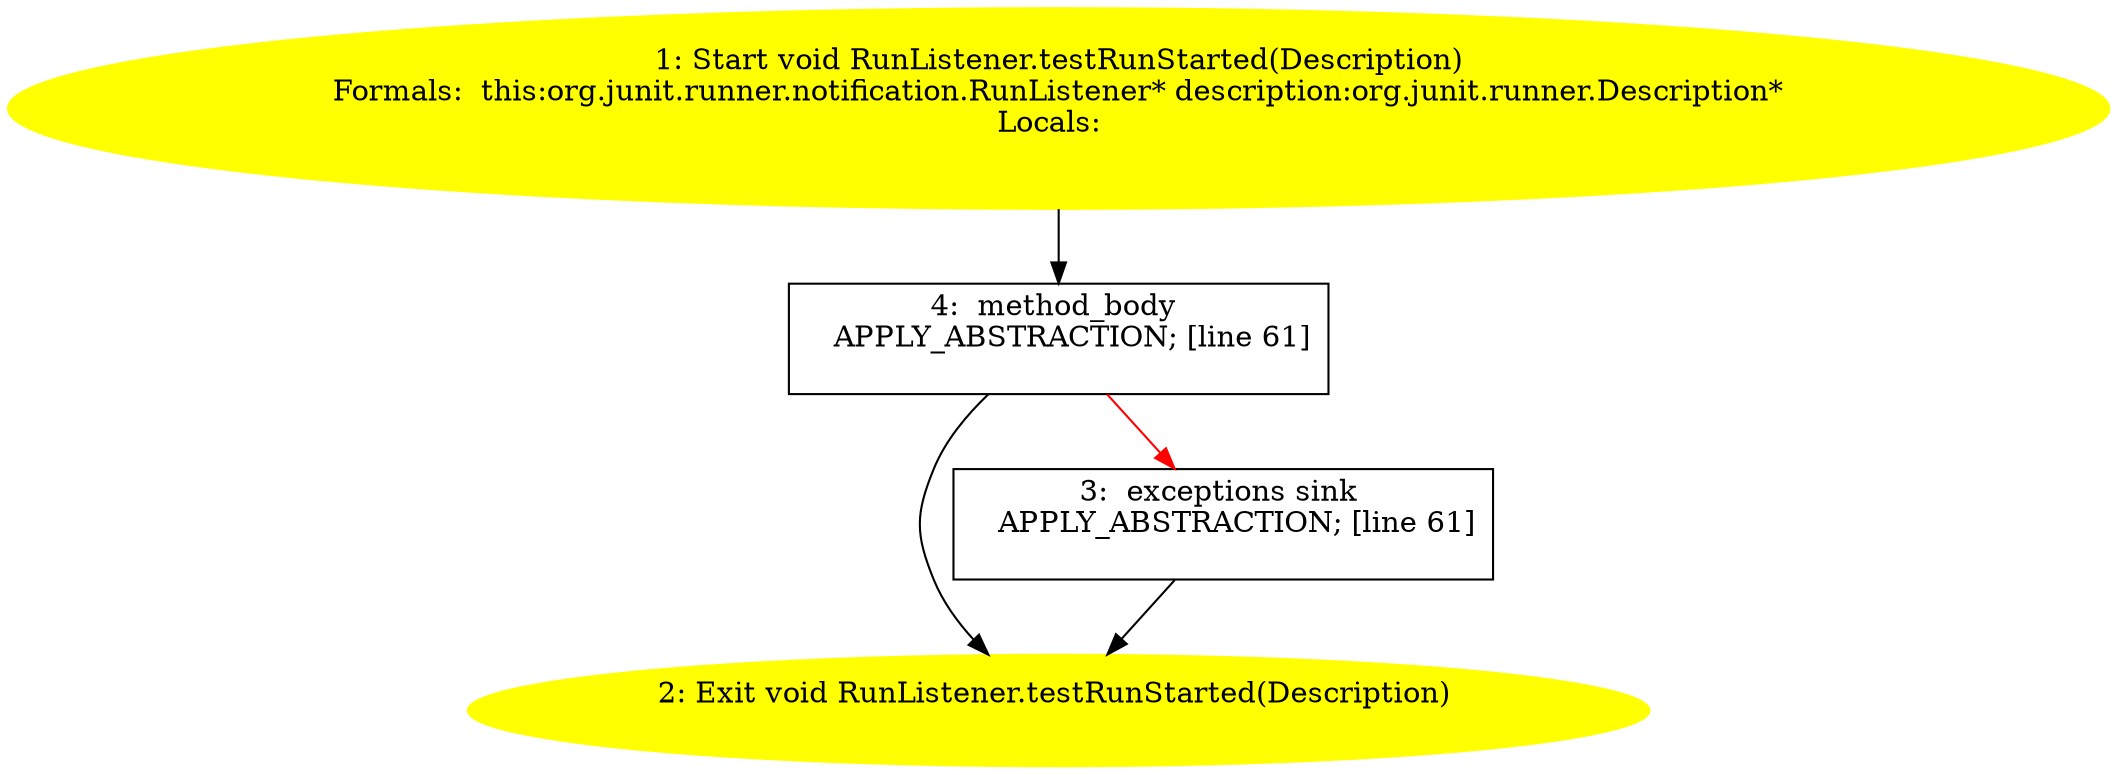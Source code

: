 /* @generated */
digraph cfg {
"org.junit.runner.notification.RunListener.testRunStarted(org.junit.runner.Description):void.4a6fcfa5d7bfbdbb5cf20d06f9c793ca_1" [label="1: Start void RunListener.testRunStarted(Description)\nFormals:  this:org.junit.runner.notification.RunListener* description:org.junit.runner.Description*\nLocals:  \n  " color=yellow style=filled]
	

	 "org.junit.runner.notification.RunListener.testRunStarted(org.junit.runner.Description):void.4a6fcfa5d7bfbdbb5cf20d06f9c793ca_1" -> "org.junit.runner.notification.RunListener.testRunStarted(org.junit.runner.Description):void.4a6fcfa5d7bfbdbb5cf20d06f9c793ca_4" ;
"org.junit.runner.notification.RunListener.testRunStarted(org.junit.runner.Description):void.4a6fcfa5d7bfbdbb5cf20d06f9c793ca_2" [label="2: Exit void RunListener.testRunStarted(Description) \n  " color=yellow style=filled]
	

"org.junit.runner.notification.RunListener.testRunStarted(org.junit.runner.Description):void.4a6fcfa5d7bfbdbb5cf20d06f9c793ca_3" [label="3:  exceptions sink \n   APPLY_ABSTRACTION; [line 61]\n " shape="box"]
	

	 "org.junit.runner.notification.RunListener.testRunStarted(org.junit.runner.Description):void.4a6fcfa5d7bfbdbb5cf20d06f9c793ca_3" -> "org.junit.runner.notification.RunListener.testRunStarted(org.junit.runner.Description):void.4a6fcfa5d7bfbdbb5cf20d06f9c793ca_2" ;
"org.junit.runner.notification.RunListener.testRunStarted(org.junit.runner.Description):void.4a6fcfa5d7bfbdbb5cf20d06f9c793ca_4" [label="4:  method_body \n   APPLY_ABSTRACTION; [line 61]\n " shape="box"]
	

	 "org.junit.runner.notification.RunListener.testRunStarted(org.junit.runner.Description):void.4a6fcfa5d7bfbdbb5cf20d06f9c793ca_4" -> "org.junit.runner.notification.RunListener.testRunStarted(org.junit.runner.Description):void.4a6fcfa5d7bfbdbb5cf20d06f9c793ca_2" ;
	 "org.junit.runner.notification.RunListener.testRunStarted(org.junit.runner.Description):void.4a6fcfa5d7bfbdbb5cf20d06f9c793ca_4" -> "org.junit.runner.notification.RunListener.testRunStarted(org.junit.runner.Description):void.4a6fcfa5d7bfbdbb5cf20d06f9c793ca_3" [color="red" ];
}
